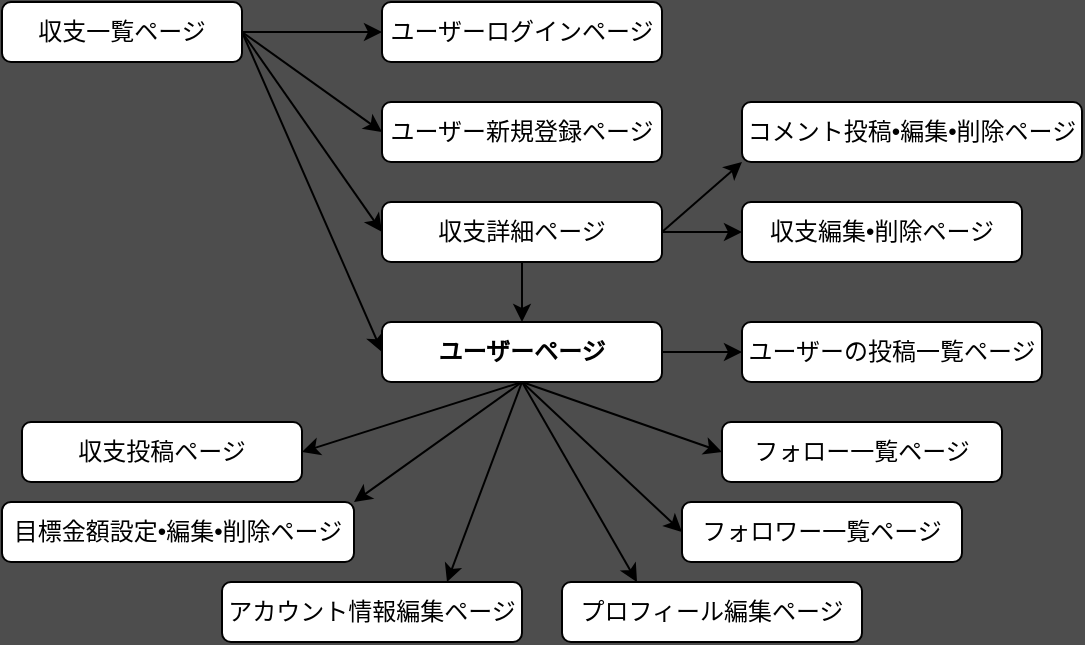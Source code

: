 <mxfile>
    <diagram id="NNipuRlvPksYcnV--IUR" name="ページ1">
        <mxGraphModel dx="553" dy="819" grid="1" gridSize="10" guides="1" tooltips="1" connect="1" arrows="1" fold="1" page="1" pageScale="1" pageWidth="827" pageHeight="1169" background="#4D4D4D" math="0" shadow="0">
            <root>
                <mxCell id="0"/>
                <mxCell id="1" parent="0"/>
                <mxCell id="2" value="収支一覧ページ" style="rounded=1;whiteSpace=wrap;html=1;" parent="1" vertex="1">
                    <mxGeometry x="20" y="40" width="120" height="30" as="geometry"/>
                </mxCell>
                <mxCell id="5" value="ユーザー新規登録ページ" style="rounded=1;whiteSpace=wrap;html=1;" parent="1" vertex="1">
                    <mxGeometry x="210" y="90" width="140" height="30" as="geometry"/>
                </mxCell>
                <mxCell id="8" value="ユーザーログインページ" style="rounded=1;whiteSpace=wrap;html=1;" parent="1" vertex="1">
                    <mxGeometry x="210" y="40" width="140" height="30" as="geometry"/>
                </mxCell>
                <mxCell id="51" value="" style="edgeStyle=none;html=1;startArrow=none;startFill=0;exitX=0.5;exitY=1;exitDx=0;exitDy=0;entryX=0.5;entryY=0;entryDx=0;entryDy=0;" edge="1" parent="1" source="10" target="9">
                    <mxGeometry relative="1" as="geometry"/>
                </mxCell>
                <mxCell id="52" value="" style="edgeStyle=none;html=1;startArrow=none;startFill=0;entryX=1;entryY=0.5;entryDx=0;entryDy=0;" edge="1" parent="1" target="11">
                    <mxGeometry relative="1" as="geometry">
                        <mxPoint x="280" y="230" as="sourcePoint"/>
                    </mxGeometry>
                </mxCell>
                <mxCell id="9" value="ユーザーページ" style="rounded=1;whiteSpace=wrap;html=1;fontStyle=1" parent="1" vertex="1">
                    <mxGeometry x="210" y="200" width="140" height="30" as="geometry"/>
                </mxCell>
                <mxCell id="10" value="収支詳細ページ" style="rounded=1;whiteSpace=wrap;html=1;" parent="1" vertex="1">
                    <mxGeometry x="210" y="140" width="140" height="30" as="geometry"/>
                </mxCell>
                <mxCell id="11" value="収支投稿ページ" style="rounded=1;whiteSpace=wrap;html=1;" parent="1" vertex="1">
                    <mxGeometry x="30" y="250" width="140" height="30" as="geometry"/>
                </mxCell>
                <mxCell id="14" value="収支編集•削除ページ" style="rounded=1;whiteSpace=wrap;html=1;" parent="1" vertex="1">
                    <mxGeometry x="390" y="140" width="140" height="30" as="geometry"/>
                </mxCell>
                <mxCell id="16" value="アカウント情報編集ページ" style="rounded=1;whiteSpace=wrap;html=1;" parent="1" vertex="1">
                    <mxGeometry x="130" y="330" width="150" height="30" as="geometry"/>
                </mxCell>
                <mxCell id="17" value="目標金額設定•編集•削除ページ" style="rounded=1;whiteSpace=wrap;html=1;" parent="1" vertex="1">
                    <mxGeometry x="20" y="290" width="176" height="30" as="geometry"/>
                </mxCell>
                <mxCell id="41" style="edgeStyle=orthogonalEdgeStyle;html=1;" parent="1" edge="1">
                    <mxGeometry relative="1" as="geometry">
                        <mxPoint x="484" y="170" as="targetPoint"/>
                        <mxPoint x="484" y="170" as="sourcePoint"/>
                    </mxGeometry>
                </mxCell>
                <mxCell id="28" value="" style="endArrow=classic;html=1;exitX=1;exitY=0.5;exitDx=0;exitDy=0;entryX=0;entryY=0.5;entryDx=0;entryDy=0;" parent="1" source="2" target="8" edge="1">
                    <mxGeometry width="50" height="50" relative="1" as="geometry">
                        <mxPoint x="380" y="410" as="sourcePoint"/>
                        <mxPoint x="430" y="360" as="targetPoint"/>
                    </mxGeometry>
                </mxCell>
                <mxCell id="30" value="" style="endArrow=classic;html=1;exitX=1;exitY=0.5;exitDx=0;exitDy=0;entryX=0;entryY=0.5;entryDx=0;entryDy=0;" parent="1" source="2" target="5" edge="1">
                    <mxGeometry width="50" height="50" relative="1" as="geometry">
                        <mxPoint x="150" y="65" as="sourcePoint"/>
                        <mxPoint x="220" y="65" as="targetPoint"/>
                    </mxGeometry>
                </mxCell>
                <mxCell id="31" value="" style="endArrow=classic;html=1;exitX=1;exitY=0.5;exitDx=0;exitDy=0;entryX=0;entryY=0.5;entryDx=0;entryDy=0;" parent="1" source="2" target="10" edge="1">
                    <mxGeometry width="50" height="50" relative="1" as="geometry">
                        <mxPoint x="150" y="65" as="sourcePoint"/>
                        <mxPoint x="220" y="115" as="targetPoint"/>
                    </mxGeometry>
                </mxCell>
                <mxCell id="32" value="" style="endArrow=classic;html=1;entryX=0;entryY=0.5;entryDx=0;entryDy=0;exitX=1;exitY=0.5;exitDx=0;exitDy=0;" parent="1" source="2" target="9" edge="1">
                    <mxGeometry width="50" height="50" relative="1" as="geometry">
                        <mxPoint x="140" y="60" as="sourcePoint"/>
                        <mxPoint x="220" y="165" as="targetPoint"/>
                    </mxGeometry>
                </mxCell>
                <mxCell id="35" value="" style="endArrow=classic;html=1;exitX=1;exitY=0.5;exitDx=0;exitDy=0;entryX=0;entryY=0.5;entryDx=0;entryDy=0;" parent="1" source="10" target="14" edge="1">
                    <mxGeometry width="50" height="50" relative="1" as="geometry">
                        <mxPoint x="360" y="165" as="sourcePoint"/>
                        <mxPoint x="424" y="115" as="targetPoint"/>
                    </mxGeometry>
                </mxCell>
                <mxCell id="36" value="フォロワー一覧ページ" style="rounded=1;whiteSpace=wrap;html=1;" parent="1" vertex="1">
                    <mxGeometry x="360" y="290" width="140" height="30" as="geometry"/>
                </mxCell>
                <mxCell id="37" value="フォロー一覧ページ" style="rounded=1;whiteSpace=wrap;html=1;" parent="1" vertex="1">
                    <mxGeometry x="380" y="250" width="140" height="30" as="geometry"/>
                </mxCell>
                <mxCell id="43" value="" style="endArrow=classic;html=1;exitX=0.5;exitY=1;exitDx=0;exitDy=0;entryX=0;entryY=0.5;entryDx=0;entryDy=0;" parent="1" source="9" target="37" edge="1">
                    <mxGeometry width="50" height="50" relative="1" as="geometry">
                        <mxPoint x="380" y="410" as="sourcePoint"/>
                        <mxPoint x="430" y="360" as="targetPoint"/>
                    </mxGeometry>
                </mxCell>
                <mxCell id="44" value="" style="endArrow=classic;html=1;entryX=0;entryY=0.5;entryDx=0;entryDy=0;exitX=0.5;exitY=1;exitDx=0;exitDy=0;" parent="1" target="36" edge="1" source="9">
                    <mxGeometry width="50" height="50" relative="1" as="geometry">
                        <mxPoint x="350" y="205" as="sourcePoint"/>
                        <mxPoint x="430" y="360" as="targetPoint"/>
                    </mxGeometry>
                </mxCell>
                <mxCell id="47" value="" style="endArrow=classic;html=1;exitX=0.5;exitY=1;exitDx=0;exitDy=0;entryX=0.75;entryY=0;entryDx=0;entryDy=0;" parent="1" source="9" target="16" edge="1">
                    <mxGeometry width="50" height="50" relative="1" as="geometry">
                        <mxPoint x="380" y="410" as="sourcePoint"/>
                        <mxPoint x="430" y="360" as="targetPoint"/>
                    </mxGeometry>
                </mxCell>
                <mxCell id="48" value="" style="endArrow=classic;html=1;exitX=0.5;exitY=1;exitDx=0;exitDy=0;entryX=0.25;entryY=0;entryDx=0;entryDy=0;" parent="1" source="9" edge="1" target="53">
                    <mxGeometry width="50" height="50" relative="1" as="geometry">
                        <mxPoint x="380" y="410" as="sourcePoint"/>
                        <mxPoint x="330" y="290" as="targetPoint"/>
                    </mxGeometry>
                </mxCell>
                <mxCell id="50" value="" style="endArrow=classic;html=1;entryX=1;entryY=0;entryDx=0;entryDy=0;" parent="1" edge="1" target="17">
                    <mxGeometry width="50" height="50" relative="1" as="geometry">
                        <mxPoint x="280" y="230" as="sourcePoint"/>
                        <mxPoint x="180" y="290" as="targetPoint"/>
                    </mxGeometry>
                </mxCell>
                <mxCell id="53" value="プロフィール編集ページ" style="rounded=1;whiteSpace=wrap;html=1;" vertex="1" parent="1">
                    <mxGeometry x="300" y="330" width="150" height="30" as="geometry"/>
                </mxCell>
                <mxCell id="54" value="ユーザーの投稿一覧ページ" style="rounded=1;whiteSpace=wrap;html=1;" vertex="1" parent="1">
                    <mxGeometry x="390" y="200" width="150" height="30" as="geometry"/>
                </mxCell>
                <mxCell id="55" value="" style="endArrow=classic;html=1;exitX=1;exitY=0.5;exitDx=0;exitDy=0;entryX=0;entryY=0.5;entryDx=0;entryDy=0;" edge="1" parent="1" source="9" target="54">
                    <mxGeometry width="50" height="50" relative="1" as="geometry">
                        <mxPoint x="360" y="165" as="sourcePoint"/>
                        <mxPoint x="400" y="165" as="targetPoint"/>
                    </mxGeometry>
                </mxCell>
                <mxCell id="56" value="コメント投稿•編集•削除ページ" style="rounded=1;whiteSpace=wrap;html=1;" vertex="1" parent="1">
                    <mxGeometry x="390" y="90" width="170" height="30" as="geometry"/>
                </mxCell>
                <mxCell id="57" value="" style="endArrow=classic;html=1;exitX=1;exitY=0.5;exitDx=0;exitDy=0;entryX=0;entryY=1;entryDx=0;entryDy=0;" edge="1" parent="1" source="10" target="56">
                    <mxGeometry width="50" height="50" relative="1" as="geometry">
                        <mxPoint x="360" y="165" as="sourcePoint"/>
                        <mxPoint x="400" y="165" as="targetPoint"/>
                    </mxGeometry>
                </mxCell>
            </root>
        </mxGraphModel>
    </diagram>
</mxfile>